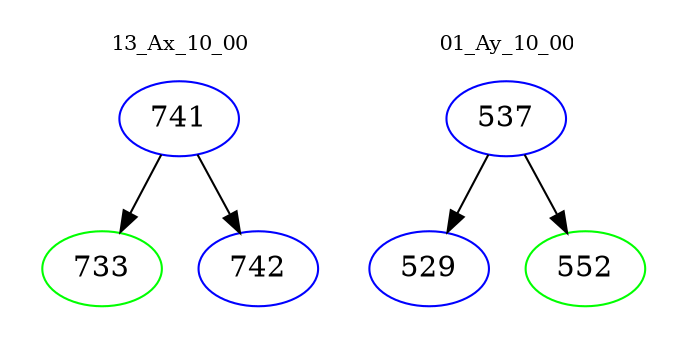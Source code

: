 digraph{
subgraph cluster_0 {
color = white
label = "13_Ax_10_00";
fontsize=10;
T0_741 [label="741", color="blue"]
T0_741 -> T0_733 [color="black"]
T0_733 [label="733", color="green"]
T0_741 -> T0_742 [color="black"]
T0_742 [label="742", color="blue"]
}
subgraph cluster_1 {
color = white
label = "01_Ay_10_00";
fontsize=10;
T1_537 [label="537", color="blue"]
T1_537 -> T1_529 [color="black"]
T1_529 [label="529", color="blue"]
T1_537 -> T1_552 [color="black"]
T1_552 [label="552", color="green"]
}
}
